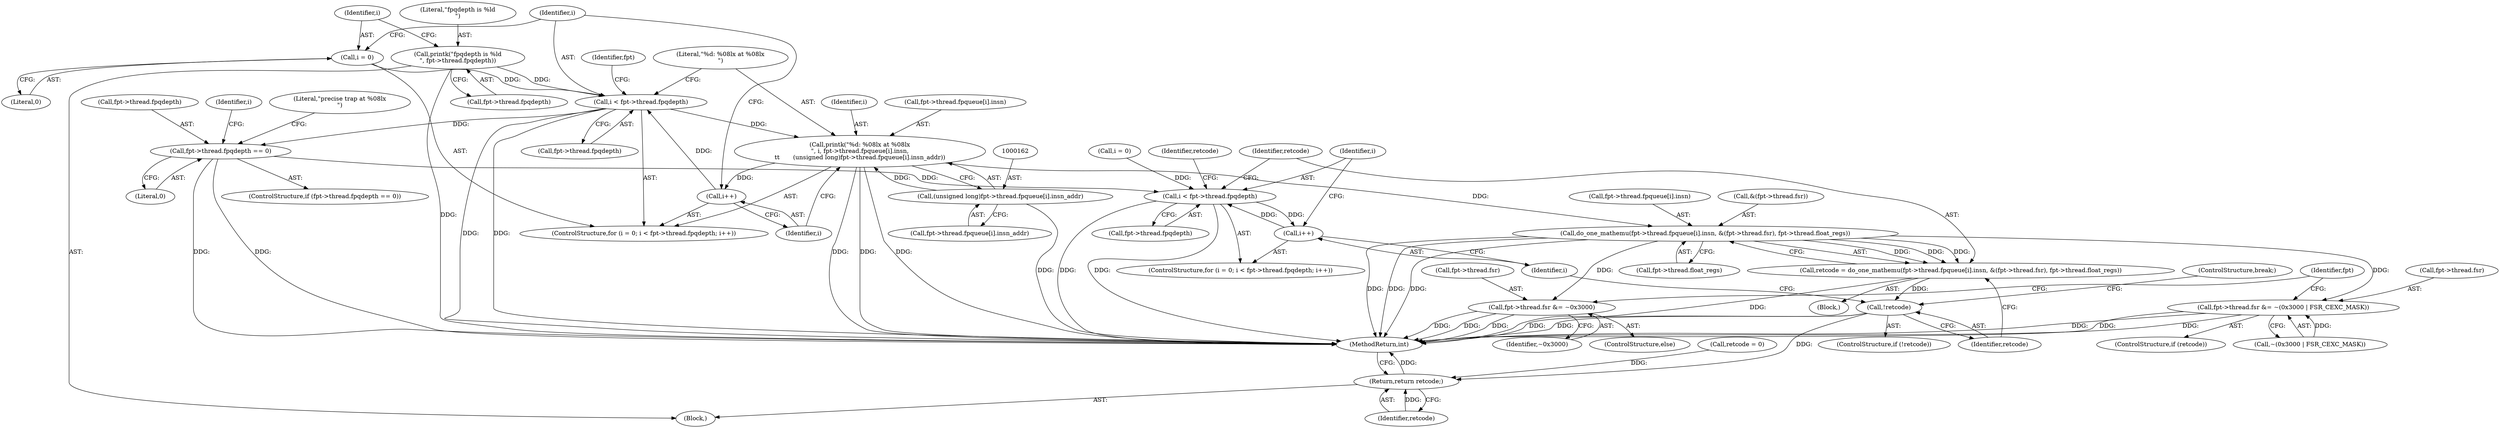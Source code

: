 digraph "0_linux_a8b0ca17b80e92faab46ee7179ba9e99ccb61233_41@API" {
"1000140" [label="(Call,i < fpt->thread.fpqdepth)"];
"1000147" [label="(Call,i++)"];
"1000149" [label="(Call,printk(\"%d: %08lx at %08lx\n\", i, fpt->thread.fpqueue[i].insn,\n\t\t       (unsigned long)fpt->thread.fpqueue[i].insn_addr))"];
"1000140" [label="(Call,i < fpt->thread.fpqdepth)"];
"1000137" [label="(Call,i = 0)"];
"1000129" [label="(Call,printk(\"fpqdepth is %ld\n\", fpt->thread.fpqdepth))"];
"1000161" [label="(Call,(unsigned long)fpt->thread.fpqueue[i].insn_addr)"];
"1000173" [label="(Call,fpt->thread.fpqdepth == 0)"];
"1000232" [label="(Call,i < fpt->thread.fpqdepth)"];
"1000239" [label="(Call,i++)"];
"1000244" [label="(Call,do_one_mathemu(fpt->thread.fpqueue[i].insn, &(fpt->thread.fsr), fpt->thread.float_regs))"];
"1000242" [label="(Call,retcode = do_one_mathemu(fpt->thread.fpqueue[i].insn, &(fpt->thread.fsr), fpt->thread.float_regs))"];
"1000266" [label="(Call,!retcode)"];
"1000296" [label="(Return,return retcode;)"];
"1000271" [label="(Call,fpt->thread.fsr &= ~(0x3000 | FSR_CEXC_MASK))"];
"1000282" [label="(Call,fpt->thread.fsr &= ~0x3000)"];
"1000182" [label="(Literal,\"precise trap at %08lx\n\")"];
"1000137" [label="(Call,i = 0)"];
"1000277" [label="(Call,~(0x3000 | FSR_CEXC_MASK))"];
"1000267" [label="(Identifier,retcode)"];
"1000142" [label="(Call,fpt->thread.fpqdepth)"];
"1000241" [label="(Block,)"];
"1000288" [label="(Identifier,~0x3000)"];
"1000282" [label="(Call,fpt->thread.fsr &= ~0x3000)"];
"1000174" [label="(Call,fpt->thread.fpqdepth)"];
"1000283" [label="(Call,fpt->thread.fsr)"];
"1000232" [label="(Call,i < fpt->thread.fpqdepth)"];
"1000269" [label="(ControlStructure,if (retcode))"];
"1000163" [label="(Call,fpt->thread.fpqueue[i].insn_addr)"];
"1000151" [label="(Identifier,i)"];
"1000270" [label="(Identifier,retcode)"];
"1000147" [label="(Call,i++)"];
"1000281" [label="(ControlStructure,else)"];
"1000172" [label="(ControlStructure,if (fpt->thread.fpqdepth == 0))"];
"1000130" [label="(Literal,\"fpqdepth is %ld\n\")"];
"1000233" [label="(Identifier,i)"];
"1000131" [label="(Call,fpt->thread.fpqdepth)"];
"1000239" [label="(Call,i++)"];
"1000265" [label="(ControlStructure,if (!retcode))"];
"1000228" [label="(ControlStructure,for (i = 0; i < fpt->thread.fpqdepth; i++))"];
"1000179" [label="(Literal,0)"];
"1000297" [label="(Identifier,retcode)"];
"1000266" [label="(Call,!retcode)"];
"1000271" [label="(Call,fpt->thread.fsr &= ~(0x3000 | FSR_CEXC_MASK))"];
"1000292" [label="(Identifier,fpt)"];
"1000161" [label="(Call,(unsigned long)fpt->thread.fpqueue[i].insn_addr)"];
"1000141" [label="(Identifier,i)"];
"1000254" [label="(Call,&(fpt->thread.fsr))"];
"1000152" [label="(Call,fpt->thread.fpqueue[i].insn)"];
"1000111" [label="(Block,)"];
"1000260" [label="(Call,fpt->thread.float_regs)"];
"1000139" [label="(Literal,0)"];
"1000296" [label="(Return,return retcode;)"];
"1000176" [label="(Identifier,fpt)"];
"1000140" [label="(Call,i < fpt->thread.fpqdepth)"];
"1000149" [label="(Call,printk(\"%d: %08lx at %08lx\n\", i, fpt->thread.fpqueue[i].insn,\n\t\t       (unsigned long)fpt->thread.fpqueue[i].insn_addr))"];
"1000272" [label="(Call,fpt->thread.fsr)"];
"1000136" [label="(ControlStructure,for (i = 0; i < fpt->thread.fpqdepth; i++))"];
"1000244" [label="(Call,do_one_mathemu(fpt->thread.fpqueue[i].insn, &(fpt->thread.fsr), fpt->thread.float_regs))"];
"1000240" [label="(Identifier,i)"];
"1000234" [label="(Call,fpt->thread.fpqdepth)"];
"1000230" [label="(Identifier,i)"];
"1000268" [label="(ControlStructure,break;)"];
"1000245" [label="(Call,fpt->thread.fpqueue[i].insn)"];
"1000129" [label="(Call,printk(\"fpqdepth is %ld\n\", fpt->thread.fpqdepth))"];
"1000114" [label="(Call,retcode = 0)"];
"1000150" [label="(Literal,\"%d: %08lx at %08lx\n\")"];
"1000242" [label="(Call,retcode = do_one_mathemu(fpt->thread.fpqueue[i].insn, &(fpt->thread.fsr), fpt->thread.float_regs))"];
"1000243" [label="(Identifier,retcode)"];
"1000229" [label="(Call,i = 0)"];
"1000298" [label="(MethodReturn,int)"];
"1000173" [label="(Call,fpt->thread.fpqdepth == 0)"];
"1000138" [label="(Identifier,i)"];
"1000148" [label="(Identifier,i)"];
"1000140" -> "1000136"  [label="AST: "];
"1000140" -> "1000142"  [label="CFG: "];
"1000141" -> "1000140"  [label="AST: "];
"1000142" -> "1000140"  [label="AST: "];
"1000150" -> "1000140"  [label="CFG: "];
"1000176" -> "1000140"  [label="CFG: "];
"1000140" -> "1000298"  [label="DDG: "];
"1000140" -> "1000298"  [label="DDG: "];
"1000147" -> "1000140"  [label="DDG: "];
"1000137" -> "1000140"  [label="DDG: "];
"1000129" -> "1000140"  [label="DDG: "];
"1000140" -> "1000149"  [label="DDG: "];
"1000140" -> "1000173"  [label="DDG: "];
"1000147" -> "1000136"  [label="AST: "];
"1000147" -> "1000148"  [label="CFG: "];
"1000148" -> "1000147"  [label="AST: "];
"1000141" -> "1000147"  [label="CFG: "];
"1000149" -> "1000147"  [label="DDG: "];
"1000149" -> "1000136"  [label="AST: "];
"1000149" -> "1000161"  [label="CFG: "];
"1000150" -> "1000149"  [label="AST: "];
"1000151" -> "1000149"  [label="AST: "];
"1000152" -> "1000149"  [label="AST: "];
"1000161" -> "1000149"  [label="AST: "];
"1000148" -> "1000149"  [label="CFG: "];
"1000149" -> "1000298"  [label="DDG: "];
"1000149" -> "1000298"  [label="DDG: "];
"1000149" -> "1000298"  [label="DDG: "];
"1000161" -> "1000149"  [label="DDG: "];
"1000149" -> "1000244"  [label="DDG: "];
"1000137" -> "1000136"  [label="AST: "];
"1000137" -> "1000139"  [label="CFG: "];
"1000138" -> "1000137"  [label="AST: "];
"1000139" -> "1000137"  [label="AST: "];
"1000141" -> "1000137"  [label="CFG: "];
"1000129" -> "1000111"  [label="AST: "];
"1000129" -> "1000131"  [label="CFG: "];
"1000130" -> "1000129"  [label="AST: "];
"1000131" -> "1000129"  [label="AST: "];
"1000138" -> "1000129"  [label="CFG: "];
"1000129" -> "1000298"  [label="DDG: "];
"1000161" -> "1000163"  [label="CFG: "];
"1000162" -> "1000161"  [label="AST: "];
"1000163" -> "1000161"  [label="AST: "];
"1000161" -> "1000298"  [label="DDG: "];
"1000173" -> "1000172"  [label="AST: "];
"1000173" -> "1000179"  [label="CFG: "];
"1000174" -> "1000173"  [label="AST: "];
"1000179" -> "1000173"  [label="AST: "];
"1000182" -> "1000173"  [label="CFG: "];
"1000230" -> "1000173"  [label="CFG: "];
"1000173" -> "1000298"  [label="DDG: "];
"1000173" -> "1000298"  [label="DDG: "];
"1000173" -> "1000232"  [label="DDG: "];
"1000232" -> "1000228"  [label="AST: "];
"1000232" -> "1000234"  [label="CFG: "];
"1000233" -> "1000232"  [label="AST: "];
"1000234" -> "1000232"  [label="AST: "];
"1000243" -> "1000232"  [label="CFG: "];
"1000270" -> "1000232"  [label="CFG: "];
"1000232" -> "1000298"  [label="DDG: "];
"1000232" -> "1000298"  [label="DDG: "];
"1000239" -> "1000232"  [label="DDG: "];
"1000229" -> "1000232"  [label="DDG: "];
"1000232" -> "1000239"  [label="DDG: "];
"1000239" -> "1000228"  [label="AST: "];
"1000239" -> "1000240"  [label="CFG: "];
"1000240" -> "1000239"  [label="AST: "];
"1000233" -> "1000239"  [label="CFG: "];
"1000244" -> "1000242"  [label="AST: "];
"1000244" -> "1000260"  [label="CFG: "];
"1000245" -> "1000244"  [label="AST: "];
"1000254" -> "1000244"  [label="AST: "];
"1000260" -> "1000244"  [label="AST: "];
"1000242" -> "1000244"  [label="CFG: "];
"1000244" -> "1000298"  [label="DDG: "];
"1000244" -> "1000298"  [label="DDG: "];
"1000244" -> "1000298"  [label="DDG: "];
"1000244" -> "1000242"  [label="DDG: "];
"1000244" -> "1000242"  [label="DDG: "];
"1000244" -> "1000242"  [label="DDG: "];
"1000244" -> "1000271"  [label="DDG: "];
"1000244" -> "1000282"  [label="DDG: "];
"1000242" -> "1000241"  [label="AST: "];
"1000243" -> "1000242"  [label="AST: "];
"1000267" -> "1000242"  [label="CFG: "];
"1000242" -> "1000298"  [label="DDG: "];
"1000242" -> "1000266"  [label="DDG: "];
"1000266" -> "1000265"  [label="AST: "];
"1000266" -> "1000267"  [label="CFG: "];
"1000267" -> "1000266"  [label="AST: "];
"1000268" -> "1000266"  [label="CFG: "];
"1000240" -> "1000266"  [label="CFG: "];
"1000266" -> "1000298"  [label="DDG: "];
"1000266" -> "1000298"  [label="DDG: "];
"1000266" -> "1000296"  [label="DDG: "];
"1000296" -> "1000111"  [label="AST: "];
"1000296" -> "1000297"  [label="CFG: "];
"1000297" -> "1000296"  [label="AST: "];
"1000298" -> "1000296"  [label="CFG: "];
"1000296" -> "1000298"  [label="DDG: "];
"1000297" -> "1000296"  [label="DDG: "];
"1000114" -> "1000296"  [label="DDG: "];
"1000271" -> "1000269"  [label="AST: "];
"1000271" -> "1000277"  [label="CFG: "];
"1000272" -> "1000271"  [label="AST: "];
"1000277" -> "1000271"  [label="AST: "];
"1000292" -> "1000271"  [label="CFG: "];
"1000271" -> "1000298"  [label="DDG: "];
"1000271" -> "1000298"  [label="DDG: "];
"1000271" -> "1000298"  [label="DDG: "];
"1000277" -> "1000271"  [label="DDG: "];
"1000282" -> "1000281"  [label="AST: "];
"1000282" -> "1000288"  [label="CFG: "];
"1000283" -> "1000282"  [label="AST: "];
"1000288" -> "1000282"  [label="AST: "];
"1000292" -> "1000282"  [label="CFG: "];
"1000282" -> "1000298"  [label="DDG: "];
"1000282" -> "1000298"  [label="DDG: "];
"1000282" -> "1000298"  [label="DDG: "];
}

